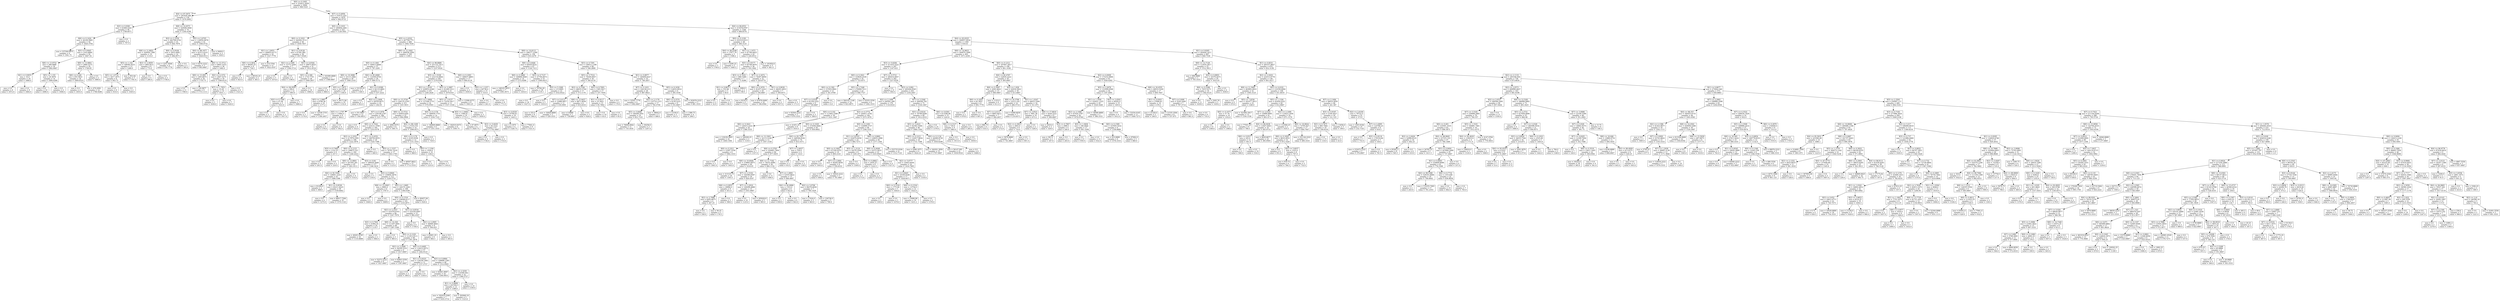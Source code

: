 digraph Tree {
node [shape=box] ;
0 [label="X[0] <= 0.1005\nmse = 332912.3939\nsamples = 2000\nvalue = 996.5325"] ;
1 [label="X[4] <= 87.5675\nmse = 281629.366\nsamples = 130\nvalue = 1479.2692"] ;
0 -> 1 [labeldistance=2.5, labelangle=45, headlabel="True"] ;
2 [label="X[3] <= 0.9381\nmse = 61668.5242\nsamples = 56\nvalue = 1789.6071"] ;
1 -> 2 ;
3 [label="X[6] <= 0.1424\nmse = 26109.5665\nsamples = 54\nvalue = 1826.3704"] ;
2 -> 3 ;
4 [label="mse = 237304.6875\nsamples = 4\nvalue = 1561.75"] ;
3 -> 4 ;
5 [label="X[3] <= 0.9045\nmse = 3163.8884\nsamples = 50\nvalue = 1847.54"] ;
3 -> 5 ;
6 [label="X[8] <= 13.9752\nmse = 268.0889\nsamples = 30\nvalue = 1882.6667"] ;
5 -> 6 ;
7 [label="X[1] <= 0.9055\nmse = 16.0\nsamples = 16\nvalue = 1868.0"] ;
6 -> 7 ;
8 [label="mse = 0.0\nsamples = 8\nvalue = 1872.0"] ;
7 -> 8 ;
9 [label="mse = 0.0\nsamples = 8\nvalue = 1864.0"] ;
7 -> 9 ;
10 [label="X[5] <= 1.155\nmse = 29.3878\nsamples = 14\nvalue = 1899.4286"] ;
6 -> 10 ;
11 [label="mse = 0.0\nsamples = 10\nvalue = 1896.0"] ;
10 -> 11 ;
12 [label="mse = 0.0\nsamples = 4\nvalue = 1908.0"] ;
10 -> 12 ;
13 [label="X[8] <= 13.9801\nmse = 2880.5275\nsamples = 20\nvalue = 1794.85"] ;
5 -> 13 ;
14 [label="X[6] <= 0.249\nmse = 955.5833\nsamples = 18\nvalue = 1809.8333"] ;
13 -> 14 ;
15 [label="mse = 0.0\nsamples = 4\nvalue = 1855.0"] ;
14 -> 15 ;
16 [label="mse = 479.2092\nsamples = 14\nvalue = 1796.9286"] ;
14 -> 16 ;
17 [label="mse = 0.0\nsamples = 2\nvalue = 1660.0"] ;
13 -> 17 ;
18 [label="mse = 0.0\nsamples = 2\nvalue = 797.0"] ;
2 -> 18 ;
19 [label="X[8] <= 14.4573\nmse = 320048.5948\nsamples = 74\nvalue = 1244.4189"] ;
1 -> 19 ;
20 [label="X[2] <= 2.3259\nmse = 282768.4702\nsamples = 33\nvalue = 844.7879"] ;
19 -> 20 ;
21 [label="X[8] <= 11.8952\nmse = 320956.7368\nsamples = 19\nvalue = 1110.0"] ;
20 -> 21 ;
22 [label="X[5] <= 1.142\nmse = 168582.9231\nsamples = 13\nvalue = 1266.0"] ;
21 -> 22 ;
23 [label="X[5] <= 1.0714\nmse = 3417.1875\nsamples = 8\nvalue = 943.75"] ;
22 -> 23 ;
24 [label="mse = 0.0\nsamples = 6\nvalue = 910.0"] ;
23 -> 24 ;
25 [label="mse = 0.0\nsamples = 2\nvalue = 1045.0"] ;
23 -> 25 ;
26 [label="mse = 852.64\nsamples = 5\nvalue = 1781.6"] ;
22 -> 26 ;
27 [label="X[2] <= 2.0659\nmse = 484128.0\nsamples = 6\nvalue = 772.0"] ;
21 -> 27 ;
28 [label="mse = 0.0\nsamples = 4\nvalue = 280.0"] ;
27 -> 28 ;
29 [label="mse = 0.0\nsamples = 2\nvalue = 1756.0"] ;
27 -> 29 ;
30 [label="X[6] <= 0.9164\nmse = 5933.4082\nsamples = 14\nvalue = 484.8571"] ;
20 -> 30 ;
31 [label="mse = 2251.9506\nsamples = 9\nvalue = 534.7778"] ;
30 -> 31 ;
32 [label="mse = 0.0\nsamples = 5\nvalue = 395.0"] ;
30 -> 32 ;
33 [label="X[5] <= 2.6705\nmse = 118050.0678\nsamples = 41\nvalue = 1566.0732"] ;
19 -> 33 ;
34 [label="X[4] <= 88.1877\nmse = 42313.4333\nsamples = 39\nvalue = 1629.0513"] ;
33 -> 34 ;
35 [label="mse = 6574.2222\nsamples = 3\nvalue = 993.6667"] ;
34 -> 35 ;
36 [label="X[8] <= 15.3712\nmse = 8845.3333\nsamples = 36\nvalue = 1682.0"] ;
34 -> 36 ;
37 [label="X[8] <= 15.095\nmse = 1405.6875\nsamples = 20\nvalue = 1755.75"] ;
36 -> 37 ;
38 [label="mse = 0.0\nsamples = 11\nvalue = 1789.0"] ;
37 -> 38 ;
39 [label="mse = 120.9877\nsamples = 9\nvalue = 1715.1111"] ;
37 -> 39 ;
40 [label="X[2] <= 4.1572\nmse = 2847.5273\nsamples = 16\nvalue = 1589.8125"] ;
36 -> 40 ;
41 [label="X[7] <= 1.7953\nmse = 10.29\nsamples = 10\nvalue = 1631.1"] ;
40 -> 41 ;
42 [label="mse = 0.0\nsamples = 3\nvalue = 1636.0"] ;
41 -> 42 ;
43 [label="mse = 0.0\nsamples = 7\nvalue = 1629.0"] ;
41 -> 43 ;
44 [label="mse = 0.0\nsamples = 6\nvalue = 1521.0"] ;
40 -> 44 ;
45 [label="mse = 9409.0\nsamples = 2\nvalue = 338.0"] ;
33 -> 45 ;
46 [label="X[7] <= 0.4956\nmse = 319151.025\nsamples = 1870\nvalue = 962.9733"] ;
0 -> 46 [labeldistance=2.5, labelangle=-45, headlabel="False"] ;
47 [label="X[0] <= 0.1033\nmse = 290604.2481\nsamples = 522\nvalue = 1128.5441"] ;
46 -> 47 ;
48 [label="X[0] <= 0.1022\nmse = 164562.3112\nsamples = 56\nvalue = 1659.7857"] ;
47 -> 48 ;
49 [label="X[1] <= 1.0053\nmse = 206855.6173\nsamples = 18\nvalue = 1327.7778"] ;
48 -> 49 ;
50 [label="X[6] <= 0.3832\nmse = 99265.25\nsamples = 6\nvalue = 738.5"] ;
49 -> 50 ;
51 [label="mse = 0.0\nsamples = 4\nvalue = 925.0"] ;
50 -> 51 ;
52 [label="mse = 89102.25\nsamples = 2\nvalue = 365.5"] ;
50 -> 52 ;
53 [label="mse = 214.5764\nsamples = 12\nvalue = 1622.4167"] ;
49 -> 53 ;
54 [label="X[1] <= 0.9128\nmse = 67581.892\nsamples = 38\nvalue = 1817.0526"] ;
48 -> 54 ;
55 [label="X[2] <= 2.1499\nmse = 15772.2449\nsamples = 7\nvalue = 1394.5714"] ;
54 -> 55 ;
56 [label="mse = 0.0\nsamples = 5\nvalue = 1474.0"] ;
55 -> 56 ;
57 [label="mse = 0.0\nsamples = 2\nvalue = 1196.0"] ;
55 -> 57 ;
58 [label="X[3] <= 0.9344\nmse = 29875.6025\nsamples = 31\nvalue = 1912.4516"] ;
54 -> 58 ;
59 [label="X[5] <= 4.308\nmse = 1732.7755\nsamples = 28\nvalue = 1949.2857"] ;
58 -> 59 ;
60 [label="X[4] <= 84.9595\nmse = 294.0\nsamples = 12\nvalue = 1903.0"] ;
59 -> 60 ;
61 [label="X[3] <= 0.7306\nmse = 47.04\nsamples = 5\nvalue = 1922.6"] ;
60 -> 61 ;
62 [label="mse = 0.0\nsamples = 2\nvalue = 1931.0"] ;
61 -> 62 ;
63 [label="mse = 0.0\nsamples = 3\nvalue = 1917.0"] ;
61 -> 63 ;
64 [label="mse = 0.0\nsamples = 7\nvalue = 1889.0"] ;
60 -> 64 ;
65 [label="mse = 0.0\nsamples = 16\nvalue = 1984.0"] ;
59 -> 65 ;
66 [label="mse = 161690.8889\nsamples = 3\nvalue = 1568.6667"] ;
58 -> 66 ;
67 [label="X[5] <= 2.4322\nmse = 267760.775\nsamples = 466\nvalue = 1064.7039"] ;
47 -> 67 ;
68 [label="X[8] <= 12.1642\nmse = 266038.3264\nsamples = 330\nvalue = 1160.1"] ;
67 -> 68 ;
69 [label="X[0] <= 0.1461\nmse = 169413.6848\nsamples = 57\nvalue = 787.2281"] ;
68 -> 69 ;
70 [label="X[8] <= 10.3686\nmse = 33115.1684\nsamples = 28\nvalue = 1085.2143"] ;
69 -> 70 ;
71 [label="mse = 0.0\nsamples = 8\nvalue = 886.0"] ;
70 -> 71 ;
72 [label="X[5] <= 1.3875\nmse = 24136.89\nsamples = 20\nvalue = 1164.9"] ;
70 -> 72 ;
73 [label="X[5] <= 1.0887\nmse = 8799.36\nsamples = 10\nvalue = 1177.2"] ;
72 -> 73 ;
74 [label="mse = 0.0\nsamples = 3\nvalue = 1170.0"] ;
73 -> 74 ;
75 [label="mse = 12538.7755\nsamples = 7\nvalue = 1180.2857"] ;
73 -> 75 ;
76 [label="mse = 39171.84\nsamples = 10\nvalue = 1152.6"] ;
72 -> 76 ;
77 [label="X[4] <= 85.4069\nmse = 132500.8704\nsamples = 29\nvalue = 499.5172"] ;
69 -> 77 ;
78 [label="mse = 53130.25\nsamples = 2\nvalue = 1340.5"] ;
77 -> 78 ;
79 [label="X[1] <= 0.8389\nmse = 82110.4691\nsamples = 27\nvalue = 437.2222"] ;
77 -> 79 ;
80 [label="mse = 0.0\nsamples = 7\nvalue = 852.0"] ;
79 -> 80 ;
81 [label="X[2] <= 2.2408\nmse = 29559.9475\nsamples = 20\nvalue = 292.05"] ;
79 -> 81 ;
82 [label="X[5] <= 1.1797\nmse = 11664.0\nsamples = 8\nvalue = 484.0"] ;
81 -> 82 ;
83 [label="mse = 0.0\nsamples = 4\nvalue = 376.0"] ;
82 -> 83 ;
84 [label="mse = 0.0\nsamples = 4\nvalue = 592.0"] ;
82 -> 84 ;
85 [label="mse = 551.9097\nsamples = 12\nvalue = 164.0833"] ;
81 -> 85 ;
86 [label="X[4] <= 98.8886\nmse = 251122.7413\nsamples = 273\nvalue = 1237.9524"] ;
68 -> 86 ;
87 [label="X[5] <= 1.5338\nmse = 232110.0844\nsamples = 256\nvalue = 1276.0391"] ;
86 -> 87 ;
88 [label="X[1] <= 1.0193\nmse = 229953.4348\nsamples = 235\nvalue = 1240.2426"] ;
87 -> 88 ;
89 [label="X[8] <= 15.3726\nmse = 226135.2195\nsamples = 211\nvalue = 1201.9431"] ;
88 -> 89 ;
90 [label="X[7] <= 0.1878\nmse = 230148.2787\nsamples = 189\nvalue = 1237.7778"] ;
89 -> 90 ;
91 [label="mse = 0.0\nsamples = 4\nvalue = 532.0"] ;
90 -> 91 ;
92 [label="X[6] <= 0.7024\nmse = 224121.3769\nsamples = 185\nvalue = 1253.0378"] ;
90 -> 92 ;
93 [label="X[2] <= 2.1032\nmse = 217879.2395\nsamples = 166\nvalue = 1222.3976"] ;
92 -> 93 ;
94 [label="X[3] <= 0.7469\nmse = 1122.25\nsamples = 4\nvalue = 257.5"] ;
93 -> 94 ;
95 [label="mse = 0.0\nsamples = 2\nvalue = 291.0"] ;
94 -> 95 ;
96 [label="mse = 0.0\nsamples = 2\nvalue = 224.0"] ;
94 -> 96 ;
97 [label="X[0] <= 0.1123\nmse = 199675.321\nsamples = 162\nvalue = 1246.2222"] ;
93 -> 97 ;
98 [label="X[8] <= 13.9801\nmse = 201593.281\nsamples = 45\nvalue = 1401.9111"] ;
97 -> 98 ;
99 [label="X[4] <= 92.5504\nmse = 136841.2243\nsamples = 41\nvalue = 1488.5366"] ;
98 -> 99 ;
100 [label="mse = 91204.0\nsamples = 2\nvalue = 488.0"] ;
99 -> 100 ;
101 [label="X[1] <= 0.8538\nmse = 85211.8225\nsamples = 39\nvalue = 1539.8462"] ;
99 -> 101 ;
102 [label="mse = 0.0\nsamples = 4\nvalue = 1275.0"] ;
101 -> 102 ;
103 [label="mse = 86017.7584\nsamples = 35\nvalue = 1570.1143"] ;
101 -> 103 ;
104 [label="mse = 0.0\nsamples = 4\nvalue = 514.0"] ;
98 -> 104 ;
105 [label="X[3] <= 0.64\nmse = 186029.2848\nsamples = 117\nvalue = 1186.3419"] ;
97 -> 105 ;
106 [label="mse = 0.0\nsamples = 5\nvalue = 218.0"] ;
105 -> 106 ;
107 [label="X[3] <= 0.6849\nmse = 150604.3878\nsamples = 112\nvalue = 1229.5714"] ;
105 -> 107 ;
108 [label="X[8] <= 15.2945\nmse = 6962.0\nsamples = 6\nvalue = 1787.0"] ;
107 -> 108 ;
109 [label="mse = 0.0\nsamples = 4\nvalue = 1846.0"] ;
108 -> 109 ;
110 [label="mse = 0.0\nsamples = 2\nvalue = 1669.0"] ;
108 -> 110 ;
111 [label="X[5] <= 1.2685\nmse = 140151.2261\nsamples = 106\nvalue = 1198.0189"] ;
107 -> 111 ;
112 [label="X[0] <= 0.1516\nmse = 136046.6117\nsamples = 101\nvalue = 1216.2673"] ;
111 -> 112 ;
113 [label="X[2] <= 2.1937\nmse = 101078.9703\nsamples = 89\nvalue = 1247.7978"] ;
112 -> 113 ;
114 [label="X[3] <= 0.7941\nmse = 41892.01\nsamples = 20\nvalue = 1110.7"] ;
113 -> 114 ;
115 [label="mse = 40201.8765\nsamples = 18\nvalue = 1135.8889"] ;
114 -> 115 ;
116 [label="mse = 0.0\nsamples = 2\nvalue = 884.0"] ;
114 -> 116 ;
117 [label="X[8] <= 14.328\nmse = 111207.4081\nsamples = 69\nvalue = 1287.5362"] ;
113 -> 117 ;
118 [label="mse = 0.0\nsamples = 3\nvalue = 985.0"] ;
117 -> 118 ;
119 [label="X[0] <= 0.1229\nmse = 111912.8111\nsamples = 66\nvalue = 1301.2879"] ;
117 -> 119 ;
120 [label="X[2] <= 2.2408\nmse = 56329.3333\nsamples = 9\nvalue = 1417.6667"] ;
119 -> 120 ;
121 [label="mse = 52272.2222\nsamples = 6\nvalue = 1427.6667"] ;
120 -> 121 ;
122 [label="mse = 63843.5556\nsamples = 3\nvalue = 1397.6667"] ;
120 -> 122 ;
123 [label="X[6] <= 0.4495\nmse = 118212.9572\nsamples = 57\nvalue = 1282.9123"] ;
119 -> 123 ;
124 [label="X[1] <= 0.9225\nmse = 134256.1983\nsamples = 11\nvalue = 1157.2727"] ;
123 -> 124 ;
125 [label="mse = 0.0\nsamples = 2\nvalue = 380.0"] ;
124 -> 125 ;
126 [label="mse = 0.0\nsamples = 9\nvalue = 1330.0"] ;
124 -> 126 ;
127 [label="X[3] <= 0.6964\nmse = 109699.1285\nsamples = 46\nvalue = 1312.9565"] ;
123 -> 127 ;
128 [label="mse = 83941.9097\nsamples = 24\nvalue = 1264.0833"] ;
127 -> 128 ;
129 [label="X[2] <= 2.3259\nmse = 132349.562\nsamples = 22\nvalue = 1366.2727"] ;
127 -> 129 ;
130 [label="X[1] <= 0.8888\nmse = 241504.5\nsamples = 12\nvalue = 1389.0"] ;
129 -> 130 ;
131 [label="mse = 192416.5306\nsamples = 7\nvalue = 1435.5714"] ;
130 -> 131 ;
132 [label="mse = 302940.16\nsamples = 5\nvalue = 1323.8"] ;
130 -> 132 ;
133 [label="mse = 0.0\nsamples = 10\nvalue = 1339.0"] ;
129 -> 133 ;
134 [label="X[1] <= 0.8534\nmse = 333330.4097\nsamples = 12\nvalue = 982.4167"] ;
112 -> 134 ;
135 [label="mse = 0.0\nsamples = 4\nvalue = 1758.0"] ;
134 -> 135 ;
136 [label="X[2] <= 2.2905\nmse = 48848.4844\nsamples = 8\nvalue = 594.625"] ;
134 -> 136 ;
137 [label="mse = 45601.25\nsamples = 6\nvalue = 664.5"] ;
136 -> 137 ;
138 [label="mse = 0.0\nsamples = 2\nvalue = 385.0"] ;
136 -> 138 ;
139 [label="mse = 80457.84\nsamples = 5\nvalue = 829.4"] ;
111 -> 139 ;
140 [label="X[7] <= 0.4352\nmse = 198792.8255\nsamples = 19\nvalue = 1520.7368"] ;
92 -> 140 ;
141 [label="mse = 0.0\nsamples = 2\nvalue = 480.0"] ;
140 -> 141 ;
142 [label="X[5] <= 1.1237\nmse = 79761.3218\nsamples = 17\nvalue = 1643.1765"] ;
140 -> 142 ;
143 [label="mse = 0.0\nsamples = 2\nvalue = 1123.0"] ;
142 -> 143 ;
144 [label="mse = 49507.9822\nsamples = 15\nvalue = 1712.5333"] ;
142 -> 144 ;
145 [label="X[8] <= 15.5721\nmse = 85854.6281\nsamples = 22\nvalue = 894.0909"] ;
89 -> 145 ;
146 [label="mse = 2082.9375\nsamples = 8\nvalue = 549.75"] ;
145 -> 146 ;
147 [label="X[4] <= 98.1209\nmse = 27252.551\nsamples = 14\nvalue = 1090.8571"] ;
145 -> 147 ;
148 [label="X[0] <= 0.1178\nmse = 6193.0556\nsamples = 12\nvalue = 1151.3333"] ;
147 -> 148 ;
149 [label="mse = 0.0\nsamples = 2\nvalue = 988.0"] ;
148 -> 149 ;
150 [label="X[5] <= 1.1194\nmse = 1029.0\nsamples = 10\nvalue = 1184.0"] ;
148 -> 150 ;
151 [label="mse = 0.0\nsamples = 3\nvalue = 1233.0"] ;
150 -> 151 ;
152 [label="mse = 0.0\nsamples = 7\nvalue = 1163.0"] ;
150 -> 152 ;
153 [label="mse = 0.0\nsamples = 2\nvalue = 728.0"] ;
147 -> 153 ;
154 [label="X[1] <= 1.0884\nmse = 137248.3733\nsamples = 24\nvalue = 1576.9583"] ;
88 -> 154 ;
155 [label="X[0] <= 0.1178\nmse = 186959.7755\nsamples = 14\nvalue = 1436.7143"] ;
154 -> 155 ;
156 [label="mse = 180800.8889\nsamples = 6\nvalue = 1351.3333"] ;
155 -> 156 ;
157 [label="mse = 182010.9375\nsamples = 8\nvalue = 1500.75"] ;
155 -> 157 ;
158 [label="X[5] <= 1.0484\nmse = 1566.61\nsamples = 10\nvalue = 1773.3"] ;
154 -> 158 ;
159 [label="mse = 67.6875\nsamples = 4\nvalue = 1820.75"] ;
158 -> 159 ;
160 [label="X[3] <= 0.6439\nmse = 64.2222\nsamples = 6\nvalue = 1741.6667"] ;
158 -> 160 ;
161 [label="mse = 0.0\nsamples = 4\nvalue = 1736.0"] ;
160 -> 161 ;
162 [label="mse = 0.0\nsamples = 2\nvalue = 1753.0"] ;
160 -> 162 ;
163 [label="X[5] <= 2.2887\nmse = 81440.3311\nsamples = 21\nvalue = 1676.619"] ;
87 -> 163 ;
164 [label="X[5] <= 1.6157\nmse = 72254.5917\nsamples = 13\nvalue = 1537.1538"] ;
163 -> 164 ;
165 [label="mse = 0.0\nsamples = 3\nvalue = 1850.0"] ;
164 -> 165 ;
166 [label="X[3] <= 0.8329\nmse = 55760.61\nsamples = 10\nvalue = 1443.3"] ;
164 -> 166 ;
167 [label="mse = 0.1875\nsamples = 4\nvalue = 1326.75"] ;
166 -> 167 ;
168 [label="mse = 77841.0\nsamples = 6\nvalue = 1521.0"] ;
166 -> 168 ;
169 [label="mse = 13398.4375\nsamples = 8\nvalue = 1903.25"] ;
163 -> 169 ;
170 [label="X[0] <= 0.1093\nmse = 186637.8893\nsamples = 17\nvalue = 664.4118"] ;
86 -> 170 ;
171 [label="mse = 0.0\nsamples = 2\nvalue = 1650.0"] ;
170 -> 171 ;
172 [label="X[5] <= 1.1257\nmse = 64736.0\nsamples = 15\nvalue = 533.0"] ;
170 -> 172 ;
173 [label="mse = 0.0\nsamples = 7\nvalue = 261.0"] ;
172 -> 173 ;
174 [label="mse = 0.0\nsamples = 8\nvalue = 771.0"] ;
172 -> 174 ;
175 [label="X[8] <= 10.6112\nmse = 196277.2348\nsamples = 136\nvalue = 833.2279"] ;
67 -> 175 ;
176 [label="X[6] <= 0.4446\nmse = 65630.8532\nsamples = 67\nvalue = 1128.7313"] ;
175 -> 176 ;
177 [label="X[6] <= 0.3866\nmse = 106868.4949\nsamples = 14\nvalue = 1272.9286"] ;
176 -> 177 ;
178 [label="mse = 148163.2653\nsamples = 7\nvalue = 1091.8571"] ;
177 -> 178 ;
179 [label="mse = 0.0\nsamples = 7\nvalue = 1454.0"] ;
177 -> 179 ;
180 [label="X[3] <= 0.7127\nmse = 47794.6073\nsamples = 53\nvalue = 1090.6415"] ;
176 -> 180 ;
181 [label="mse = 79794.29\nsamples = 30\nvalue = 1135.1"] ;
180 -> 181 ;
182 [label="X[5] <= 5.3369\nmse = 115.0095\nsamples = 23\nvalue = 1032.6522"] ;
180 -> 182 ;
183 [label="mse = 0.0\nsamples = 18\nvalue = 1027.0"] ;
182 -> 183 ;
184 [label="mse = 0.0\nsamples = 5\nvalue = 1053.0"] ;
182 -> 184 ;
185 [label="X[3] <= 0.7291\nmse = 156012.1189\nsamples = 69\nvalue = 546.2899"] ;
175 -> 185 ;
186 [label="X[5] <= 5.7514\nmse = 79249.0657\nsamples = 34\nvalue = 340.4118"] ;
185 -> 186 ;
187 [label="X[2] <= 4.3784\nmse = 48610.5744\nsamples = 17\nvalue = 573.1176"] ;
186 -> 187 ;
188 [label="X[7] <= 0.4112\nmse = 12986.9917\nsamples = 11\nvalue = 430.9091"] ;
187 -> 188 ;
189 [label="mse = 252.0\nsamples = 8\nvalue = 394.0"] ;
188 -> 189 ;
190 [label="mse = 33626.8889\nsamples = 3\nvalue = 529.3333"] ;
188 -> 190 ;
191 [label="X[8] <= 15.9457\nmse = 8871.8056\nsamples = 6\nvalue = 833.8333"] ;
187 -> 191 ;
192 [label="mse = 0.8889\nsamples = 3\nvalue = 739.6667"] ;
191 -> 192 ;
193 [label="mse = 8.0\nsamples = 3\nvalue = 928.0"] ;
191 -> 193 ;
194 [label="X[5] <= 6.7093\nmse = 1583.5017\nsamples = 17\nvalue = 107.7059"] ;
186 -> 194 ;
195 [label="X[1] <= 0.9117\nmse = 25.5621\nsamples = 13\nvalue = 85.7692"] ;
194 -> 195 ;
196 [label="mse = 0.0\nsamples = 10\nvalue = 83.0"] ;
195 -> 196 ;
197 [label="mse = 0.0\nsamples = 3\nvalue = 95.0"] ;
195 -> 197 ;
198 [label="mse = 0.0\nsamples = 4\nvalue = 179.0"] ;
194 -> 198 ;
199 [label="X[1] <= 0.8977\nmse = 149408.8327\nsamples = 35\nvalue = 746.2857"] ;
185 -> 199 ;
200 [label="X[7] <= 0.1431\nmse = 104126.213\nsamples = 26\nvalue = 867.6923"] ;
199 -> 200 ;
201 [label="mse = 33541.7778\nsamples = 9\nvalue = 1062.6667"] ;
200 -> 201 ;
202 [label="X[2] <= 2.1176\nmse = 110714.1315\nsamples = 17\nvalue = 764.4706"] ;
200 -> 202 ;
203 [label="X[5] <= 5.8489\nmse = 106269.2041\nsamples = 14\nvalue = 823.7143"] ;
202 -> 203 ;
204 [label="mse = 76006.6942\nsamples = 11\nvalue = 719.1818"] ;
203 -> 204 ;
205 [label="mse = 30258.0\nsamples = 3\nvalue = 1207.0"] ;
203 -> 205 ;
206 [label="mse = 38642.0\nsamples = 3\nvalue = 488.0"] ;
202 -> 206 ;
207 [label="X[5] <= 6.1636\nmse = 114632.6914\nsamples = 9\nvalue = 395.5556"] ;
199 -> 207 ;
208 [label="X[6] <= 0.2574\nmse = 9159.2222\nsamples = 6\nvalue = 252.6667"] ;
207 -> 208 ;
209 [label="mse = 12100.0\nsamples = 2\nvalue = 161.0"] ;
208 -> 209 ;
210 [label="mse = 1386.75\nsamples = 4\nvalue = 298.5"] ;
208 -> 210 ;
211 [label="mse = 203076.2222\nsamples = 3\nvalue = 681.3333"] ;
207 -> 211 ;
212 [label="X[4] <= 80.6551\nmse = 315478.9797\nsamples = 1348\nvalue = 898.8576"] ;
46 -> 212 ;
213 [label="X[0] <= 0.1238\nmse = 255510.6315\nsamples = 48\nvalue = 369.3125"] ;
212 -> 213 ;
214 [label="X[4] <= 80.4186\nmse = 17877.76\nsamples = 5\nvalue = 1596.2"] ;
213 -> 214 ;
215 [label="mse = 0.0\nsamples = 3\nvalue = 1700.0"] ;
214 -> 215 ;
216 [label="mse = 4290.25\nsamples = 2\nvalue = 1440.5"] ;
214 -> 216 ;
217 [label="X[1] <= 1.1073\nmse = 87760.6923\nsamples = 43\nvalue = 226.6512"] ;
213 -> 217 ;
218 [label="X[3] <= 0.8177\nmse = 65748.0976\nsamples = 38\nvalue = 193.1842"] ;
217 -> 218 ;
219 [label="X[3] <= 0.7032\nmse = 988.5306\nsamples = 7\nvalue = 71.4286"] ;
218 -> 219 ;
220 [label="X[1] <= 0.8875\nmse = 552.96\nsamples = 5\nvalue = 60.8"] ;
219 -> 220 ;
221 [label="mse = 0.0\nsamples = 2\nvalue = 32.0"] ;
220 -> 221 ;
222 [label="mse = 0.0\nsamples = 3\nvalue = 80.0"] ;
220 -> 222 ;
223 [label="mse = 1089.0\nsamples = 2\nvalue = 98.0"] ;
219 -> 223 ;
224 [label="X[7] <= 2.3472\nmse = 76267.8959\nsamples = 31\nvalue = 220.6774"] ;
218 -> 224 ;
225 [label="X[0] <= 0.1876\nmse = 81457.2222\nsamples = 24\nvalue = 194.6667"] ;
224 -> 225 ;
226 [label="mse = 9216.0\nsamples = 2\nvalue = 173.0"] ;
225 -> 226 ;
227 [label="mse = 87978.0496\nsamples = 22\nvalue = 196.6364"] ;
225 -> 227 ;
228 [label="X[1] <= 0.9039\nmse = 48203.2653\nsamples = 7\nvalue = 309.8571"] ;
224 -> 228 ;
229 [label="mse = 0.0\nsamples = 2\nvalue = 657.0"] ;
228 -> 229 ;
230 [label="mse = 0.0\nsamples = 5\nvalue = 171.0"] ;
228 -> 230 ;
231 [label="mse = 181850.8\nsamples = 5\nvalue = 481.0"] ;
217 -> 231 ;
232 [label="X[4] <= 83.9325\nmse = 306957.0034\nsamples = 1300\nvalue = 918.41"] ;
212 -> 232 ;
233 [label="X[8] <= 14.9623\nmse = 304970.1699\nsamples = 403\nvalue = 1071.2258"] ;
232 -> 233 ;
234 [label="X[3] <= 0.6294\nmse = 311435.5522\nsamples = 297\nvalue = 1167.633"] ;
233 -> 234 ;
235 [label="X[0] <= 0.1821\nmse = 319629.2539\nsamples = 35\nvalue = 723.0571"] ;
234 -> 235 ;
236 [label="X[0] <= 0.1381\nmse = 157832.9941\nsamples = 13\nvalue = 341.0769"] ;
235 -> 236 ;
237 [label="X[7] <= 4.0336\nmse = 61539.2222\nsamples = 6\nvalue = 729.6667"] ;
236 -> 237 ;
238 [label="mse = 83504.2222\nsamples = 3\nvalue = 870.3333"] ;
237 -> 238 ;
239 [label="mse = 0.0\nsamples = 3\nvalue = 589.0"] ;
237 -> 239 ;
240 [label="mse = 0.0\nsamples = 7\nvalue = 8.0"] ;
236 -> 240 ;
241 [label="X[5] <= 5.7248\nmse = 278069.7211\nsamples = 22\nvalue = 948.7727"] ;
235 -> 241 ;
242 [label="mse = 304142.7148\nsamples = 16\nvalue = 823.6875"] ;
241 -> 242 ;
243 [label="mse = 55555.5556\nsamples = 6\nvalue = 1282.3333"] ;
241 -> 243 ;
244 [label="X[7] <= 0.5721\nmse = 280410.4957\nsamples = 262\nvalue = 1227.0229"] ;
234 -> 244 ;
245 [label="mse = 0.0\nsamples = 8\nvalue = 364.0"] ;
244 -> 245 ;
246 [label="X[3] <= 0.892\nmse = 265044.9345\nsamples = 254\nvalue = 1254.2047"] ;
244 -> 246 ;
247 [label="X[2] <= 2.1499\nmse = 240561.268\nsamples = 179\nvalue = 1134.8324"] ;
246 -> 247 ;
248 [label="X[0] <= 0.102\nmse = 113462.5389\nsamples = 30\nvalue = 1431.1667"] ;
247 -> 248 ;
249 [label="X[6] <= 0.3421\nmse = 126415.2222\nsamples = 24\nvalue = 1386.3333"] ;
248 -> 249 ;
250 [label="mse = 119239.3905\nsamples = 22\nvalue = 1400.1364"] ;
249 -> 250 ;
251 [label="mse = 180200.25\nsamples = 2\nvalue = 1234.5"] ;
249 -> 251 ;
252 [label="mse = 21451.25\nsamples = 6\nvalue = 1610.5"] ;
248 -> 252 ;
253 [label="X[2] <= 4.3772\nmse = 244911.0792\nsamples = 149\nvalue = 1075.1678"] ;
247 -> 253 ;
254 [label="X[0] <= 0.1029\nmse = 274584.9482\nsamples = 83\nvalue = 939.0602"] ;
253 -> 254 ;
255 [label="X[8] <= 12.1943\nmse = 32113.5148\nsamples = 13\nvalue = 1507.1538"] ;
254 -> 255 ;
256 [label="X[0] <= 0.1011\nmse = 12587.5556\nsamples = 6\nvalue = 1682.3333"] ;
255 -> 256 ;
257 [label="mse = 0.0\nsamples = 2\nvalue = 1841.0"] ;
256 -> 257 ;
258 [label="mse = 0.0\nsamples = 4\nvalue = 1603.0"] ;
256 -> 258 ;
259 [label="mse = 0.0\nsamples = 7\nvalue = 1357.0"] ;
255 -> 259 ;
260 [label="X[4] <= 83.7437\nmse = 248548.8182\nsamples = 70\nvalue = 833.5571"] ;
254 -> 260 ;
261 [label="X[6] <= 0.3763\nmse = 230483.7404\nsamples = 66\nvalue = 877.0455"] ;
260 -> 261 ;
262 [label="X[8] <= 10.8446\nmse = 278963.6975\nsamples = 40\nvalue = 1018.05"] ;
261 -> 262 ;
263 [label="mse = 313125.75\nsamples = 16\nvalue = 1305.5"] ;
262 -> 263 ;
264 [label="X[7] <= 2.5102\nmse = 164380.6597\nsamples = 24\nvalue = 826.4167"] ;
262 -> 264 ;
265 [label="X[6] <= 0.2855\nmse = 30684.0\nsamples = 9\nvalue = 451.0"] ;
264 -> 265 ;
266 [label="X[2] <= 2.7998\nmse = 8263.6875\nsamples = 4\nvalue = 267.25"] ;
265 -> 266 ;
267 [label="mse = 0.0\nsamples = 2\nvalue = 358.0"] ;
266 -> 267 ;
268 [label="mse = 56.25\nsamples = 2\nvalue = 176.5"] ;
266 -> 268 ;
269 [label="mse = 0.0\nsamples = 5\nvalue = 598.0"] ;
265 -> 269 ;
270 [label="X[7] <= 3.2916\nmse = 109298.4889\nsamples = 15\nvalue = 1051.6667"] ;
264 -> 270 ;
271 [label="mse = 0.0\nsamples = 10\nvalue = 1125.0"] ;
270 -> 271 ;
272 [label="mse = 295628.8\nsamples = 5\nvalue = 905.0"] ;
270 -> 272 ;
273 [label="X[8] <= 11.7182\nmse = 78252.4098\nsamples = 26\nvalue = 660.1154"] ;
261 -> 273 ;
274 [label="mse = 0.0\nsamples = 11\nvalue = 406.0"] ;
273 -> 274 ;
275 [label="X[7] <= 1.8991\nmse = 53555.9822\nsamples = 15\nvalue = 846.4667"] ;
273 -> 275 ;
276 [label="X[4] <= 82.6986\nmse = 1323.0\nsamples = 8\nvalue = 922.0"] ;
275 -> 276 ;
277 [label="mse = 0.0\nsamples = 2\nvalue = 859.0"] ;
276 -> 277 ;
278 [label="mse = 0.0\nsamples = 6\nvalue = 943.0"] ;
276 -> 278 ;
279 [label="X[2] <= 3.0706\nmse = 99278.6939\nsamples = 7\nvalue = 760.1429"] ;
275 -> 279 ;
280 [label="mse = 17424.0\nsamples = 2\nvalue = 663.0"] ;
279 -> 280 ;
281 [label="mse = 126736.0\nsamples = 5\nvalue = 799.0"] ;
279 -> 281 ;
282 [label="X[7] <= 2.6037\nmse = 529.0\nsamples = 4\nvalue = 116.0"] ;
260 -> 282 ;
283 [label="mse = 0.0\nsamples = 2\nvalue = 93.0"] ;
282 -> 283 ;
284 [label="mse = 0.0\nsamples = 2\nvalue = 139.0"] ;
282 -> 284 ;
285 [label="X[0] <= 0.1283\nmse = 154999.3737\nsamples = 66\nvalue = 1246.3333"] ;
253 -> 285 ;
286 [label="X[1] <= 0.8703\nmse = 102670.9256\nsamples = 22\nvalue = 984.7273"] ;
285 -> 286 ;
287 [label="X[0] <= 0.1062\nmse = 67326.0255\nsamples = 14\nvalue = 809.2143"] ;
286 -> 287 ;
288 [label="mse = 0.0\nsamples = 8\nvalue = 1003.0"] ;
287 -> 288 ;
289 [label="X[7] <= 2.2664\nmse = 40262.8056\nsamples = 6\nvalue = 550.8333"] ;
287 -> 289 ;
290 [label="mse = 0.0\nsamples = 3\nvalue = 400.0"] ;
289 -> 290 ;
291 [label="mse = 35024.2222\nsamples = 3\nvalue = 701.6667"] ;
289 -> 291 ;
292 [label="X[5] <= 1.2119\nmse = 16276.3594\nsamples = 8\nvalue = 1291.875"] ;
286 -> 292 ;
293 [label="mse = 0.0\nsamples = 2\nvalue = 1500.0"] ;
292 -> 293 ;
294 [label="X[3] <= 0.6862\nmse = 2450.25\nsamples = 6\nvalue = 1222.5"] ;
292 -> 294 ;
295 [label="mse = 0.0\nsamples = 3\nvalue = 1173.0"] ;
294 -> 295 ;
296 [label="mse = 0.0\nsamples = 3\nvalue = 1272.0"] ;
294 -> 296 ;
297 [label="X[6] <= 0.8681\nmse = 129835.2996\nsamples = 44\nvalue = 1377.1364"] ;
285 -> 297 ;
298 [label="X[6] <= 0.4049\nmse = 10372.5633\nsamples = 23\nvalue = 1435.9565"] ;
297 -> 298 ;
299 [label="mse = 0.0\nsamples = 4\nvalue = 1527.0"] ;
298 -> 299 ;
300 [label="X[2] <= 5.6777\nmse = 10443.8504\nsamples = 19\nvalue = 1416.7895"] ;
298 -> 300 ;
301 [label="X[1] <= 0.8445\nmse = 10336.8166\nsamples = 17\nvalue = 1428.6471"] ;
300 -> 301 ;
302 [label="X[0] <= 0.1534\nmse = 1775.04\nsamples = 5\nvalue = 1444.6"] ;
301 -> 302 ;
303 [label="mse = 0.0\nsamples = 2\nvalue = 1393.0"] ;
302 -> 303 ;
304 [label="mse = 0.0\nsamples = 3\nvalue = 1479.0"] ;
302 -> 304 ;
305 [label="X[0] <= 0.1534\nmse = 13754.0\nsamples = 12\nvalue = 1422.0"] ;
301 -> 305 ;
306 [label="mse = 15996.96\nsamples = 10\nvalue = 1431.2"] ;
305 -> 306 ;
307 [label="mse = 0.0\nsamples = 2\nvalue = 1376.0"] ;
305 -> 307 ;
308 [label="mse = 0.0\nsamples = 2\nvalue = 1316.0"] ;
300 -> 308 ;
309 [label="mse = 252735.9184\nsamples = 21\nvalue = 1312.7143"] ;
297 -> 309 ;
310 [label="X[7] <= 3.3346\nmse = 208300.762\nsamples = 75\nvalue = 1539.1067"] ;
246 -> 310 ;
311 [label="X[3] <= 0.9216\nmse = 79799.8289\nsamples = 60\nvalue = 1612.9333"] ;
310 -> 311 ;
312 [label="X[5] <= 5.4221\nmse = 82362.3308\nsamples = 46\nvalue = 1684.1304"] ;
311 -> 312 ;
313 [label="X[0] <= 0.1215\nmse = 132917.9834\nsamples = 19\nvalue = 1731.7368"] ;
312 -> 313 ;
314 [label="mse = 4389.1875\nsamples = 4\nvalue = 1824.25"] ;
313 -> 314 ;
315 [label="mse = 164301.3956\nsamples = 15\nvalue = 1707.0667"] ;
313 -> 315 ;
316 [label="X[0] <= 0.1134\nmse = 44068.9739\nsamples = 27\nvalue = 1650.6296"] ;
312 -> 316 ;
317 [label="mse = 56147.093\nsamples = 21\nvalue = 1639.9524"] ;
316 -> 317 ;
318 [label="mse = 0.0\nsamples = 6\nvalue = 1688.0"] ;
316 -> 318 ;
319 [label="mse = 0.0\nsamples = 14\nvalue = 1379.0"] ;
311 -> 319 ;
320 [label="X[6] <= 0.6361\nmse = 613296.96\nsamples = 15\nvalue = 1243.8"] ;
310 -> 320 ;
321 [label="X[6] <= 0.3127\nmse = 720.0\nsamples = 9\nvalue = 1883.0"] ;
320 -> 321 ;
322 [label="mse = 0.0\nsamples = 4\nvalue = 1913.0"] ;
321 -> 322 ;
323 [label="mse = 0.0\nsamples = 5\nvalue = 1859.0"] ;
321 -> 323 ;
324 [label="mse = 0.0\nsamples = 6\nvalue = 285.0"] ;
320 -> 324 ;
325 [label="X[0] <= 0.1212\nmse = 187847.2817\nsamples = 106\nvalue = 801.1038"] ;
233 -> 325 ;
326 [label="X[4] <= 82.4767\nmse = 42834.2222\nsamples = 45\nvalue = 495.6667"] ;
325 -> 326 ;
327 [label="X[6] <= 0.3097\nmse = 2092.4622\nsamples = 15\nvalue = 660.0667"] ;
326 -> 327 ;
328 [label="X[6] <= 0.1654\nmse = 62.3951\nsamples = 9\nvalue = 692.7778"] ;
327 -> 328 ;
329 [label="mse = 0.0\nsamples = 2\nvalue = 678.0"] ;
328 -> 329 ;
330 [label="mse = 0.0\nsamples = 7\nvalue = 697.0"] ;
328 -> 330 ;
331 [label="mse = 1125.0\nsamples = 6\nvalue = 611.0"] ;
327 -> 331 ;
332 [label="X[5] <= 1.836\nmse = 42934.5822\nsamples = 30\nvalue = 413.4667"] ;
326 -> 332 ;
333 [label="X[8] <= 16.3796\nmse = 12212.102\nsamples = 14\nvalue = 289.5714"] ;
332 -> 333 ;
334 [label="X[7] <= 4.4113\nmse = 6893.0612\nsamples = 7\nvalue = 364.2857"] ;
333 -> 334 ;
335 [label="mse = 884.75\nsamples = 4\nvalue = 433.5"] ;
334 -> 335 ;
336 [label="mse = 0.0\nsamples = 3\nvalue = 272.0"] ;
334 -> 336 ;
337 [label="mse = 6366.6939\nsamples = 7\nvalue = 214.8571"] ;
333 -> 337 ;
338 [label="X[1] <= 1.0247\nmse = 44633.1094\nsamples = 16\nvalue = 521.875"] ;
332 -> 338 ;
339 [label="X[7] <= 3.9521\nmse = 7691.36\nsamples = 10\nvalue = 673.2"] ;
338 -> 339 ;
340 [label="X[2] <= 4.3823\nmse = 2843.0\nsamples = 8\nvalue = 710.0"] ;
339 -> 340 ;
341 [label="mse = 5976.8889\nsamples = 3\nvalue = 741.6667"] ;
340 -> 341 ;
342 [label="mse = 0.0\nsamples = 5\nvalue = 691.0"] ;
340 -> 342 ;
343 [label="mse = 0.0\nsamples = 2\nvalue = 526.0"] ;
339 -> 343 ;
344 [label="X[8] <= 17.8819\nmse = 4428.2222\nsamples = 6\nvalue = 269.6667"] ;
338 -> 344 ;
345 [label="mse = 2025.0\nsamples = 2\nvalue = 329.0"] ;
344 -> 345 ;
346 [label="X[3] <= 0.7807\nmse = 2989.5\nsamples = 4\nvalue = 240.0"] ;
344 -> 346 ;
347 [label="mse = 361.0\nsamples = 2\nvalue = 187.0"] ;
346 -> 347 ;
348 [label="mse = 0.0\nsamples = 2\nvalue = 293.0"] ;
346 -> 348 ;
349 [label="X[2] <= 4.0009\nmse = 175232.0806\nsamples = 61\nvalue = 1026.4262"] ;
325 -> 349 ;
350 [label="X[5] <= 2.2678\nmse = 131008.6508\nsamples = 44\nvalue = 1187.4091"] ;
349 -> 350 ;
351 [label="X[1] <= 1.1956\nmse = 102621.1225\nsamples = 29\nvalue = 1029.3448"] ;
350 -> 351 ;
352 [label="X[2] <= 2.1068\nmse = 87024.3787\nsamples = 26\nvalue = 1079.0769"] ;
351 -> 352 ;
353 [label="X[5] <= 1.0404\nmse = 166.4844\nsamples = 17\nvalue = 941.5294"] ;
352 -> 353 ;
354 [label="mse = 0.0\nsamples = 6\nvalue = 959.0"] ;
353 -> 354 ;
355 [label="mse = 0.0\nsamples = 11\nvalue = 932.0"] ;
353 -> 355 ;
356 [label="X[0] <= 0.1589\nmse = 147850.5432\nsamples = 9\nvalue = 1338.8889"] ;
352 -> 356 ;
357 [label="mse = 933.8889\nsamples = 6\nvalue = 1578.3333"] ;
356 -> 357 ;
358 [label="mse = 97682.0\nsamples = 3\nvalue = 860.0"] ;
356 -> 358 ;
359 [label="mse = 30586.8889\nsamples = 3\nvalue = 598.3333"] ;
351 -> 359 ;
360 [label="X[2] <= 2.4502\nmse = 44202.4\nsamples = 15\nvalue = 1493.0"] ;
350 -> 360 ;
361 [label="mse = 0.0\nsamples = 4\nvalue = 1612.0"] ;
360 -> 361 ;
362 [label="mse = 53254.0165\nsamples = 11\nvalue = 1449.7273"] ;
360 -> 362 ;
363 [label="X[8] <= 18.4555\nmse = 49010.5329\nsamples = 17\nvalue = 609.7647"] ;
349 -> 363 ;
364 [label="X[1] <= 0.9303\nmse = 37690.81\nsamples = 10\nvalue = 478.3"] ;
363 -> 364 ;
365 [label="mse = 31329.0\nsamples = 2\nvalue = 240.0"] ;
364 -> 365 ;
366 [label="mse = 21535.3594\nsamples = 8\nvalue = 537.875"] ;
364 -> 366 ;
367 [label="X[7] <= 0.808\nmse = 5220.2449\nsamples = 7\nvalue = 797.5714"] ;
363 -> 367 ;
368 [label="mse = 0.0\nsamples = 3\nvalue = 881.0"] ;
367 -> 368 ;
369 [label="mse = 0.0\nsamples = 4\nvalue = 735.0"] ;
367 -> 369 ;
370 [label="X[1] <= 0.8285\nmse = 292644.1611\nsamples = 897\nvalue = 849.7536"] ;
232 -> 370 ;
371 [label="X[8] <= 12.7126\nmse = 112035.2817\nsamples = 23\nvalue = 1512.3913"] ;
370 -> 371 ;
372 [label="mse = 696.8889\nsamples = 3\nvalue = 705.3333"] ;
371 -> 372 ;
373 [label="X[3] <= 0.8803\nmse = 16379.4475\nsamples = 20\nvalue = 1633.45"] ;
371 -> 373 ;
374 [label="X[6] <= 0.2396\nmse = 7653.5273\nsamples = 16\nvalue = 1582.8125"] ;
373 -> 374 ;
375 [label="mse = 0.0\nsamples = 11\nvalue = 1639.0"] ;
374 -> 375 ;
376 [label="mse = 2265.76\nsamples = 5\nvalue = 1459.2"] ;
374 -> 376 ;
377 [label="mse = 0.0\nsamples = 4\nvalue = 1836.0"] ;
373 -> 377 ;
378 [label="X[1] <= 0.8531\nmse = 285537.9827\nsamples = 874\nvalue = 832.3158"] ;
370 -> 378 ;
379 [label="X[2] <= 2.0203\nmse = 224313.9778\nsamples = 138\nvalue = 601.0217"] ;
378 -> 379 ;
380 [label="X[8] <= 11.5483\nmse = 283802.4023\nsamples = 32\nvalue = 1095.3125"] ;
379 -> 380 ;
381 [label="mse = 0.0\nsamples = 9\nvalue = 470.0"] ;
380 -> 381 ;
382 [label="X[5] <= 7.8256\nmse = 181977.3913\nsamples = 23\nvalue = 1340.0"] ;
380 -> 382 ;
383 [label="X[0] <= 0.1073\nmse = 57.76\nsamples = 10\nvalue = 1352.8"] ;
382 -> 383 ;
384 [label="mse = 0.0\nsamples = 8\nvalue = 1349.0"] ;
383 -> 384 ;
385 [label="mse = 0.0\nsamples = 2\nvalue = 1368.0"] ;
383 -> 385 ;
386 [label="mse = 321692.5917\nsamples = 13\nvalue = 1330.1538"] ;
382 -> 386 ;
387 [label="X[5] <= 4.4102\nmse = 110330.6494\nsamples = 106\nvalue = 451.8019"] ;
379 -> 387 ;
388 [label="X[5] <= 1.1194\nmse = 91656.0322\nsamples = 60\nvalue = 612.9667"] ;
387 -> 388 ;
389 [label="X[7] <= 2.4181\nmse = 35896.8995\nsamples = 41\nvalue = 493.3171"] ;
388 -> 389 ;
390 [label="mse = 77501.25\nsamples = 6\nvalue = 769.5"] ;
389 -> 390 ;
391 [label="X[4] <= 86.0438\nmse = 13447.0563\nsamples = 35\nvalue = 445.9714"] ;
389 -> 391 ;
392 [label="X[6] <= 0.9317\nmse = 245.0\nsamples = 12\nvalue = 561.0"] ;
391 -> 392 ;
393 [label="mse = 0.0\nsamples = 2\nvalue = 596.0"] ;
392 -> 393 ;
394 [label="mse = 0.0\nsamples = 10\nvalue = 554.0"] ;
392 -> 394 ;
395 [label="mse = 9829.8677\nsamples = 23\nvalue = 385.9565"] ;
391 -> 395 ;
396 [label="X[2] <= 2.1499\nmse = 114423.1856\nsamples = 19\nvalue = 871.1579"] ;
388 -> 396 ;
397 [label="mse = 112560.25\nsamples = 2\nvalue = 1435.5"] ;
396 -> 397 ;
398 [label="X[8] <= 16.9624\nmse = 72765.827\nsamples = 17\nvalue = 804.7647"] ;
396 -> 398 ;
399 [label="X[6] <= 0.1829\nmse = 8816.2653\nsamples = 14\nvalue = 872.1429"] ;
398 -> 399 ;
400 [label="mse = 0.0\nsamples = 8\nvalue = 951.0"] ;
399 -> 400 ;
401 [label="X[2] <= 5.6037\nmse = 1225.0\nsamples = 6\nvalue = 767.0"] ;
399 -> 401 ;
402 [label="mse = 918.75\nsamples = 4\nvalue = 784.5"] ;
401 -> 402 ;
403 [label="mse = 0.0\nsamples = 2\nvalue = 732.0"] ;
401 -> 403 ;
404 [label="mse = 251144.2222\nsamples = 3\nvalue = 490.3333"] ;
398 -> 404 ;
405 [label="X[7] <= 2.1484\nmse = 56619.2859\nsamples = 46\nvalue = 241.587"] ;
387 -> 405 ;
406 [label="X[3] <= 0.9187\nmse = 5100.4427\nsamples = 24\nvalue = 121.125"] ;
405 -> 406 ;
407 [label="X[3] <= 0.7875\nmse = 885.7064\nsamples = 19\nvalue = 100.6316"] ;
406 -> 407 ;
408 [label="mse = 0.0\nsamples = 15\nvalue = 116.0"] ;
407 -> 408 ;
409 [label="mse = 0.0\nsamples = 4\nvalue = 43.0"] ;
407 -> 409 ;
410 [label="mse = 13456.0\nsamples = 5\nvalue = 199.0"] ;
406 -> 410 ;
411 [label="X[2] <= 2.6106\nmse = 79722.0\nsamples = 22\nvalue = 373.0"] ;
405 -> 411 ;
412 [label="mse = 1003.9184\nsamples = 14\nvalue = 232.7143"] ;
411 -> 412 ;
413 [label="X[7] <= 2.4995\nmse = 122768.25\nsamples = 8\nvalue = 618.5"] ;
411 -> 413 ;
414 [label="mse = 0.0\nsamples = 3\nvalue = 752.0"] ;
413 -> 414 ;
415 [label="X[3] <= 0.8116\nmse = 179319.84\nsamples = 5\nvalue = 538.4"] ;
413 -> 415 ;
416 [label="mse = 233472.2222\nsamples = 3\nvalue = 376.6667"] ;
415 -> 416 ;
417 [label="mse = 0.0\nsamples = 2\nvalue = 781.0"] ;
415 -> 417 ;
418 [label="X[2] <= 2.1119\nmse = 285106.056\nsamples = 736\nvalue = 875.6834"] ;
378 -> 418 ;
419 [label="X[2] <= 2.0573\nmse = 269999.4627\nsamples = 163\nvalue = 681.6196"] ;
418 -> 419 ;
420 [label="X[2] <= 2.0537\nmse = 269364.5091\nsamples = 90\nvalue = 857.0444"] ;
419 -> 420 ;
421 [label="X[7] <= 3.5181\nmse = 230699.5885\nsamples = 79\nvalue = 760.557"] ;
420 -> 421 ;
422 [label="X[6] <= 0.401\nmse = 219591.3535\nsamples = 63\nvalue = 696.5873"] ;
421 -> 422 ;
423 [label="X[2] <= 2.0426\nmse = 52996.8125\nsamples = 16\nvalue = 492.25"] ;
422 -> 423 ;
424 [label="mse = 95262.5\nsamples = 8\nvalue = 565.5"] ;
423 -> 424 ;
425 [label="mse = 0.0\nsamples = 8\nvalue = 419.0"] ;
423 -> 425 ;
426 [label="X[4] <= 98.9645\nmse = 257251.531\nsamples = 47\nvalue = 766.1489"] ;
422 -> 426 ;
427 [label="mse = 34782.25\nsamples = 2\nvalue = 1411.5"] ;
426 -> 427 ;
428 [label="X[3] <= 0.9404\nmse = 247806.2489\nsamples = 45\nvalue = 737.4667"] ;
426 -> 428 ;
429 [label="X[1] <= 0.9693\nmse = 254809.8096\nsamples = 41\nvalue = 776.5366"] ;
428 -> 429 ;
430 [label="X[4] <= 99.5386\nmse = 539191.6898\nsamples = 19\nvalue = 706.6842"] ;
429 -> 430 ;
431 [label="mse = 0.0\nsamples = 2\nvalue = 243.0"] ;
430 -> 431 ;
432 [label="mse = 574355.7093\nsamples = 17\nvalue = 761.2353"] ;
430 -> 432 ;
433 [label="X[6] <= 0.7732\nmse = 1353.936\nsamples = 22\nvalue = 836.8636"] ;
429 -> 433 ;
434 [label="mse = 0.0\nsamples = 15\nvalue = 862.0"] ;
433 -> 434 ;
435 [label="mse = 0.0\nsamples = 7\nvalue = 783.0"] ;
433 -> 435 ;
436 [label="mse = 0.0\nsamples = 4\nvalue = 337.0"] ;
428 -> 436 ;
437 [label="X[5] <= 1.5101\nmse = 194881.7461\nsamples = 16\nvalue = 1012.4375"] ;
421 -> 437 ;
438 [label="X[4] <= 92.4629\nmse = 116433.0\nsamples = 4\nvalue = 1711.0"] ;
437 -> 438 ;
439 [label="mse = 156816.0\nsamples = 2\nvalue = 1516.0"] ;
438 -> 439 ;
440 [label="mse = 0.0\nsamples = 2\nvalue = 1906.0"] ;
438 -> 440 ;
441 [label="mse = 4147.0764\nsamples = 12\nvalue = 779.5833"] ;
437 -> 441 ;
442 [label="mse = 0.0\nsamples = 11\nvalue = 1550.0"] ;
420 -> 442 ;
443 [label="X[8] <= 12.5281\nmse = 186066.0882\nsamples = 73\nvalue = 465.3425"] ;
419 -> 443 ;
444 [label="X[5] <= 2.2721\nmse = 427836.0896\nsamples = 25\nvalue = 684.48"] ;
443 -> 444 ;
445 [label="mse = 0.0\nsamples = 4\nvalue = 1680.0"] ;
444 -> 445 ;
446 [label="X[7] <= 3.2328\nmse = 284598.5034\nsamples = 21\nvalue = 494.8571"] ;
444 -> 446 ;
447 [label="X[3] <= 0.8024\nmse = 34033.7344\nsamples = 16\nvalue = 210.875"] ;
446 -> 447 ;
448 [label="X[4] <= 92.9316\nmse = 6.2222\nsamples = 9\nvalue = 51.6667"] ;
447 -> 448 ;
449 [label="mse = 0.0\nsamples = 7\nvalue = 53.0"] ;
448 -> 449 ;
450 [label="mse = 0.0\nsamples = 2\nvalue = 47.0"] ;
448 -> 450 ;
451 [label="mse = 3293.3878\nsamples = 7\nvalue = 415.5714"] ;
447 -> 451 ;
452 [label="X[0] <= 0.1022\nmse = 2525.44\nsamples = 5\nvalue = 1403.6"] ;
446 -> 452 ;
453 [label="mse = 0.0\nsamples = 3\nvalue = 1442.0"] ;
452 -> 453 ;
454 [label="mse = 784.0\nsamples = 2\nvalue = 1346.0"] ;
452 -> 454 ;
455 [label="X[7] <= 3.0996\nmse = 22106.5399\nsamples = 48\nvalue = 351.2083"] ;
443 -> 455 ;
456 [label="X[7] <= 0.928\nmse = 16662.9375\nsamples = 40\nvalue = 391.75"] ;
455 -> 456 ;
457 [label="X[7] <= 0.6205\nmse = 12189.7004\nsamples = 29\nvalue = 352.7586"] ;
456 -> 457 ;
458 [label="mse = 0.0\nsamples = 7\nvalue = 328.0"] ;
457 -> 458 ;
459 [label="X[6] <= 0.3519\nmse = 15811.1405\nsamples = 22\nvalue = 360.6364"] ;
457 -> 459 ;
460 [label="mse = 19220.0\nsamples = 18\nvalue = 365.0"] ;
459 -> 460 ;
461 [label="mse = 0.0\nsamples = 4\nvalue = 341.0"] ;
459 -> 461 ;
462 [label="X[8] <= 16.646\nmse = 13880.9752\nsamples = 11\nvalue = 494.5455"] ;
456 -> 462 ;
463 [label="mse = 8106.8889\nsamples = 3\nvalue = 668.6667"] ;
462 -> 463 ;
464 [label="X[4] <= 88.4009\nmse = 413.4375\nsamples = 8\nvalue = 429.25"] ;
462 -> 464 ;
465 [label="mse = 0.0\nsamples = 5\nvalue = 445.0"] ;
464 -> 465 ;
466 [label="mse = 0.0\nsamples = 3\nvalue = 403.0"] ;
464 -> 466 ;
467 [label="mse = 15.75\nsamples = 8\nvalue = 148.5"] ;
455 -> 467 ;
468 [label="X[1] <= 0.8677\nmse = 275642.546\nsamples = 573\nvalue = 930.8883"] ;
418 -> 468 ;
469 [label="X[7] <= 2.2993\nmse = 338989.3598\nsamples = 83\nvalue = 1204.6506"] ;
468 -> 469 ;
470 [label="X[4] <= 98.357\nmse = 340455.8733\nsamples = 48\nvalue = 1403.4583"] ;
469 -> 470 ;
471 [label="X[2] <= 2.1396\nmse = 91422.9877\nsamples = 18\nvalue = 1202.1111"] ;
470 -> 471 ;
472 [label="mse = 0.0\nsamples = 3\nvalue = 1685.0"] ;
471 -> 472 ;
473 [label="X[7] <= 0.9091\nmse = 53743.9822\nsamples = 15\nvalue = 1105.5333"] ;
471 -> 473 ;
474 [label="mse = 2756.25\nsamples = 2\nvalue = 677.5"] ;
473 -> 474 ;
475 [label="X[7] <= 1.2938\nmse = 29065.3136\nsamples = 13\nvalue = 1171.3846"] ;
473 -> 475 ;
476 [label="mse = 114934.2222\nsamples = 3\nvalue = 1079.3333"] ;
475 -> 476 ;
477 [label="mse = 0.0\nsamples = 10\nvalue = 1199.0"] ;
475 -> 477 ;
478 [label="X[8] <= 14.2502\nmse = 450956.5289\nsamples = 30\nvalue = 1524.2667"] ;
470 -> 478 ;
479 [label="mse = 613344.9669\nsamples = 22\nvalue = 1504.8182"] ;
478 -> 479 ;
480 [label="X[8] <= 15.5939\nmse = 487.6875\nsamples = 8\nvalue = 1577.75"] ;
478 -> 480 ;
481 [label="mse = 0.0\nsamples = 6\nvalue = 1565.0"] ;
480 -> 481 ;
482 [label="mse = 0.0\nsamples = 2\nvalue = 1616.0"] ;
480 -> 482 ;
483 [label="X[7] <= 4.3532\nmse = 208434.7429\nsamples = 35\nvalue = 932.0"] ;
469 -> 483 ;
484 [label="X[5] <= 2.3508\nmse = 168968.2414\nsamples = 27\nvalue = 819.4074"] ;
483 -> 484 ;
485 [label="X[8] <= 16.265\nmse = 27611.4222\nsamples = 15\nvalue = 569.3333"] ;
484 -> 485 ;
486 [label="mse = 0.0\nsamples = 3\nvalue = 792.0"] ;
485 -> 486 ;
487 [label="X[1] <= 0.8545\nmse = 19020.3889\nsamples = 12\nvalue = 513.6667"] ;
485 -> 487 ;
488 [label="mse = 0.0\nsamples = 9\nvalue = 544.0"] ;
487 -> 488 ;
489 [label="mse = 65040.2222\nsamples = 3\nvalue = 422.6667"] ;
487 -> 489 ;
490 [label="X[3] <= 0.6854\nmse = 169778.8333\nsamples = 12\nvalue = 1132.0"] ;
484 -> 490 ;
491 [label="X[0] <= 0.1349\nmse = 12243.358\nsamples = 9\nvalue = 1346.5556"] ;
490 -> 491 ;
492 [label="mse = 0.0\nsamples = 3\nvalue = 1193.0"] ;
491 -> 492 ;
493 [label="mse = 680.5556\nsamples = 6\nvalue = 1423.3333"] ;
491 -> 493 ;
494 [label="mse = 89976.2222\nsamples = 3\nvalue = 488.3333"] ;
490 -> 494 ;
495 [label="X[6] <= 0.2979\nmse = 154449.0\nsamples = 8\nvalue = 1312.0"] ;
483 -> 495 ;
496 [label="mse = 0.0\nsamples = 4\nvalue = 919.0"] ;
495 -> 496 ;
497 [label="mse = 0.0\nsamples = 4\nvalue = 1705.0"] ;
495 -> 497 ;
498 [label="X[5] <= 2.3593\nmse = 250067.111\nsamples = 490\nvalue = 884.5163"] ;
468 -> 498 ;
499 [label="X[3] <= 0.7183\nmse = 277996.3624\nsamples = 204\nvalue = 1009.2108"] ;
498 -> 499 ;
500 [label="X[8] <= 10.8608\nmse = 290486.1196\nsamples = 93\nvalue = 797.4624"] ;
499 -> 500 ;
501 [label="X[4] <= 95.5933\nmse = 225360.49\nsamples = 10\nvalue = 1686.1"] ;
500 -> 501 ;
502 [label="mse = 214681.3594\nsamples = 8\nvalue = 1801.875"] ;
501 -> 502 ;
503 [label="mse = 0.0\nsamples = 2\nvalue = 1223.0"] ;
501 -> 503 ;
504 [label="X[6] <= 0.2687\nmse = 191727.9263\nsamples = 83\nvalue = 690.3976"] ;
500 -> 504 ;
505 [label="X[5] <= 1.1579\nmse = 309272.1542\nsamples = 21\nvalue = 1040.5238"] ;
504 -> 505 ;
506 [label="X[2] <= 2.1252\nmse = 4023.6033\nsamples = 11\nvalue = 581.1818"] ;
505 -> 506 ;
507 [label="mse = 4074.1094\nsamples = 8\nvalue = 601.125"] ;
506 -> 507 ;
508 [label="mse = 0.0\nsamples = 3\nvalue = 528.0"] ;
506 -> 508 ;
509 [label="X[4] <= 87.4774\nmse = 157646.96\nsamples = 10\nvalue = 1545.8"] ;
505 -> 509 ;
510 [label="mse = 307803.04\nsamples = 5\nvalue = 1484.6"] ;
509 -> 510 ;
511 [label="mse = 0.0\nsamples = 5\nvalue = 1607.0"] ;
509 -> 511 ;
512 [label="X[6] <= 0.3832\nmse = 96328.8335\nsamples = 62\nvalue = 571.8065"] ;
504 -> 512 ;
513 [label="X[6] <= 0.2905\nmse = 38633.6295\nsamples = 23\nvalue = 343.3913"] ;
512 -> 513 ;
514 [label="mse = 0.0\nsamples = 7\nvalue = 226.0"] ;
513 -> 514 ;
515 [label="mse = 46869.0625\nsamples = 16\nvalue = 394.75"] ;
513 -> 515 ;
516 [label="X[4] <= 86.8111\nmse = 81439.4293\nsamples = 39\nvalue = 706.5128"] ;
512 -> 516 ;
517 [label="mse = 17175.04\nsamples = 5\nvalue = 187.6"] ;
516 -> 517 ;
518 [label="X[0] <= 0.1276\nmse = 45468.1453\nsamples = 34\nvalue = 782.8235"] ;
516 -> 518 ;
519 [label="X[1] <= 1.0342\nmse = 30802.4912\nsamples = 32\nvalue = 809.4062"] ;
518 -> 519 ;
520 [label="X[3] <= 0.652\nmse = 16812.4711\nsamples = 22\nvalue = 720.7273"] ;
519 -> 520 ;
521 [label="mse = 6.75\nsamples = 4\nvalue = 659.5"] ;
520 -> 521 ;
522 [label="mse = 19528.8889\nsamples = 18\nvalue = 734.3333"] ;
520 -> 522 ;
523 [label="X[2] <= 3.9653\nmse = 6218.25\nsamples = 10\nvalue = 1004.5"] ;
519 -> 523 ;
524 [label="mse = 11236.0\nsamples = 5\nvalue = 1029.0"] ;
523 -> 524 ;
525 [label="mse = 0.0\nsamples = 5\nvalue = 980.0"] ;
523 -> 525 ;
526 [label="mse = 87912.25\nsamples = 2\nvalue = 357.5"] ;
518 -> 526 ;
527 [label="X[2] <= 3.217\nmse = 198490.9019\nsamples = 111\nvalue = 1186.6216"] ;
499 -> 527 ;
528 [label="X[3] <= 0.737\nmse = 121988.4969\nsamples = 54\nvalue = 1458.2778"] ;
527 -> 528 ;
529 [label="mse = 0.0\nsamples = 11\nvalue = 1920.0"] ;
528 -> 529 ;
530 [label="X[1] <= 0.8932\nmse = 84707.3921\nsamples = 43\nvalue = 1340.1628"] ;
528 -> 530 ;
531 [label="mse = 0.0\nsamples = 2\nvalue = 779.0"] ;
530 -> 531 ;
532 [label="X[7] <= 0.732\nmse = 72728.9804\nsamples = 41\nvalue = 1367.5366"] ;
530 -> 532 ;
533 [label="mse = 0.0\nsamples = 8\nvalue = 1155.0"] ;
532 -> 533 ;
534 [label="X[6] <= 0.2995\nmse = 76754.7842\nsamples = 33\nvalue = 1419.0606"] ;
532 -> 534 ;
535 [label="X[2] <= 2.7626\nmse = 83613.1475\nsamples = 20\nvalue = 1294.95"] ;
534 -> 535 ;
536 [label="X[1] <= 1.1801\nmse = 7752.1875\nsamples = 8\nvalue = 1512.25"] ;
535 -> 536 ;
537 [label="mse = 0.0\nsamples = 2\nvalue = 1657.0"] ;
536 -> 537 ;
538 [label="X[6] <= 0.0977\nmse = 1024.0\nsamples = 6\nvalue = 1464.0"] ;
536 -> 538 ;
539 [label="mse = 0.0\nsamples = 3\nvalue = 1496.0"] ;
538 -> 539 ;
540 [label="mse = 0.0\nsamples = 3\nvalue = 1432.0"] ;
538 -> 540 ;
541 [label="X[8] <= 13.7729\nmse = 81721.2431\nsamples = 12\nvalue = 1150.0833"] ;
535 -> 541 ;
542 [label="mse = 0.0\nsamples = 3\nvalue = 1507.0"] ;
541 -> 542 ;
543 [label="mse = 52344.0988\nsamples = 9\nvalue = 1031.1111"] ;
541 -> 543 ;
544 [label="X[1] <= 1.0304\nmse = 6048.0\nsamples = 13\nvalue = 1610.0"] ;
534 -> 544 ;
545 [label="mse = 0.0\nsamples = 6\nvalue = 1694.0"] ;
544 -> 545 ;
546 [label="mse = 0.0\nsamples = 7\nvalue = 1538.0"] ;
544 -> 546 ;
547 [label="X[1] <= 0.9295\nmse = 134820.4746\nsamples = 57\nvalue = 929.2632"] ;
527 -> 547 ;
548 [label="X[8] <= 14.7968\nmse = 105944.6405\nsamples = 26\nvalue = 696.8846"] ;
547 -> 548 ;
549 [label="X[4] <= 91.6803\nmse = 102570.1246\nsamples = 17\nvalue = 782.5882"] ;
548 -> 549 ;
550 [label="mse = 324.0\nsamples = 5\nvalue = 1022.0"] ;
549 -> 550 ;
551 [label="X[4] <= 99.7084\nmse = 111339.1389\nsamples = 12\nvalue = 682.8333"] ;
549 -> 551 ;
552 [label="X[6] <= 1.1212\nmse = 128355.5556\nsamples = 6\nvalue = 465.6667"] ;
551 -> 552 ;
553 [label="X[6] <= 0.4812\nmse = 111023.25\nsamples = 4\nvalue = 630.5"] ;
552 -> 553 ;
554 [label="mse = 63001.0\nsamples = 2\nvalue = 429.0"] ;
553 -> 554 ;
555 [label="mse = 77841.0\nsamples = 2\nvalue = 832.0"] ;
553 -> 555 ;
556 [label="mse = 0.0\nsamples = 2\nvalue = 136.0"] ;
552 -> 556 ;
557 [label="mse = 0.0\nsamples = 6\nvalue = 900.0"] ;
551 -> 557 ;
558 [label="X[2] <= 5.9287\nmse = 72238.0\nsamples = 9\nvalue = 535.0"] ;
548 -> 558 ;
559 [label="mse = 13778.0\nsamples = 3\nvalue = 217.0"] ;
558 -> 559 ;
560 [label="X[4] <= 89.9908\nmse = 25625.0\nsamples = 6\nvalue = 694.0"] ;
558 -> 560 ;
561 [label="mse = 5676.75\nsamples = 4\nvalue = 798.5"] ;
560 -> 561 ;
562 [label="mse = 0.0\nsamples = 2\nvalue = 485.0"] ;
560 -> 562 ;
563 [label="X[2] <= 3.9086\nmse = 75763.4901\nsamples = 31\nvalue = 1124.1613"] ;
547 -> 563 ;
564 [label="mse = 1260.75\nsamples = 4\nvalue = 520.5"] ;
563 -> 564 ;
565 [label="X[6] <= 1.0034\nmse = 24816.7599\nsamples = 27\nvalue = 1213.5926"] ;
563 -> 565 ;
566 [label="X[0] <= 0.1429\nmse = 6260.8\nsamples = 25\nvalue = 1252.6"] ;
565 -> 566 ;
567 [label="X[1] <= 1.0195\nmse = 601.8843\nsamples = 11\nvalue = 1337.5455"] ;
566 -> 567 ;
568 [label="mse = 0.0\nsamples = 4\nvalue = 1370.0"] ;
567 -> 568 ;
569 [label="mse = 0.0\nsamples = 7\nvalue = 1319.0"] ;
567 -> 569 ;
570 [label="X[4] <= 92.8093\nmse = 582.9796\nsamples = 14\nvalue = 1185.8571"] ;
566 -> 570 ;
571 [label="mse = 0.0\nsamples = 12\nvalue = 1176.0"] ;
570 -> 571 ;
572 [label="mse = 0.0\nsamples = 2\nvalue = 1245.0"] ;
570 -> 572 ;
573 [label="mse = 0.0\nsamples = 2\nvalue = 726.0"] ;
565 -> 573 ;
574 [label="X[7] <= 0.7421\nmse = 211144.0208\nsamples = 286\nvalue = 795.5734"] ;
498 -> 574 ;
575 [label="X[8] <= 15.0858\nmse = 142764.4535\nsamples = 72\nvalue = 1043.8194"] ;
574 -> 575 ;
576 [label="X[7] <= 0.6414\nmse = 121690.8091\nsamples = 69\nvalue = 1077.1304"] ;
575 -> 576 ;
577 [label="mse = 0.0\nsamples = 17\nvalue = 1299.0"] ;
576 -> 577 ;
578 [label="X[5] <= 7.3837\nmse = 140119.9715\nsamples = 52\nvalue = 1004.5962"] ;
576 -> 578 ;
579 [label="X[5] <= 6.3093\nmse = 150282.5551\nsamples = 45\nvalue = 965.0222"] ;
578 -> 579 ;
580 [label="mse = 69169.0\nsamples = 2\nvalue = 636.0"] ;
579 -> 580 ;
581 [label="X[0] <= 0.119\nmse = 148785.9405\nsamples = 43\nvalue = 980.3256"] ;
579 -> 581 ;
582 [label="mse = 170249.7924\nsamples = 34\nvalue = 995.1765"] ;
581 -> 582 ;
583 [label="mse = 63719.5062\nsamples = 9\nvalue = 924.2222"] ;
581 -> 583 ;
584 [label="mse = 0.0\nsamples = 7\nvalue = 1259.0"] ;
578 -> 584 ;
585 [label="mse = 14946.8889\nsamples = 3\nvalue = 277.6667"] ;
575 -> 585 ;
586 [label="X[1] <= 1.0578\nmse = 206440.2918\nsamples = 214\nvalue = 712.0514"] ;
574 -> 586 ;
587 [label="X[5] <= 9.626\nmse = 204916.2248\nsamples = 159\nvalue = 627.4906"] ;
586 -> 587 ;
588 [label="X[5] <= 7.1882\nmse = 197007.797\nsamples = 153\nvalue = 652.0196"] ;
587 -> 588 ;
589 [label="X[1] <= 0.9024\nmse = 217230.2988\nsamples = 113\nvalue = 588.6991"] ;
588 -> 589 ;
590 [label="X[6] <= 0.2303\nmse = 278441.7656\nsamples = 64\nvalue = 715.125"] ;
589 -> 590 ;
591 [label="mse = 82713.76\nsamples = 5\nvalue = 1565.2"] ;
590 -> 591 ;
592 [label="X[2] <= 2.2585\nmse = 228599.4674\nsamples = 59\nvalue = 643.0847"] ;
590 -> 592 ;
593 [label="X[4] <= 88.0201\nmse = 79316.3156\nsamples = 30\nvalue = 451.8667"] ;
592 -> 593 ;
594 [label="X[7] <= 0.928\nmse = 48626.9977\nsamples = 21\nvalue = 588.381"] ;
593 -> 594 ;
595 [label="X[5] <= 5.3096\nmse = 21802.3822\nsamples = 15\nvalue = 497.5333"] ;
594 -> 595 ;
596 [label="X[7] <= 0.882\nmse = 3798.2645\nsamples = 11\nvalue = 577.9091"] ;
595 -> 596 ;
597 [label="mse = 0.0\nsamples = 5\nvalue = 584.0"] ;
596 -> 597 ;
598 [label="mse = 6906.8056\nsamples = 6\nvalue = 572.8333"] ;
596 -> 598 ;
599 [label="X[0] <= 0.1089\nmse = 4692.25\nsamples = 4\nvalue = 276.5"] ;
595 -> 599 ;
600 [label="mse = 0.0\nsamples = 2\nvalue = 208.0"] ;
599 -> 600 ;
601 [label="mse = 0.0\nsamples = 2\nvalue = 345.0"] ;
599 -> 601 ;
602 [label="X[8] <= 14.7349\nmse = 43472.25\nsamples = 6\nvalue = 815.5"] ;
594 -> 602 ;
603 [label="mse = 0.0\nsamples = 3\nvalue = 607.0"] ;
602 -> 603 ;
604 [label="mse = 0.0\nsamples = 3\nvalue = 1024.0"] ;
602 -> 604 ;
605 [label="mse = 5976.8889\nsamples = 9\nvalue = 133.3333"] ;
593 -> 605 ;
606 [label="X[6] <= 0.3464\nmse = 306075.61\nsamples = 29\nvalue = 840.8966"] ;
592 -> 606 ;
607 [label="mse = 36630.2222\nsamples = 3\nvalue = 213.3333"] ;
606 -> 607 ;
608 [label="X[7] <= 1.323\nmse = 286479.5207\nsamples = 26\nvalue = 913.3077"] ;
606 -> 608 ;
609 [label="X[6] <= 0.671\nmse = 385089.9862\nsamples = 17\nvalue = 801.8824"] ;
608 -> 609 ;
610 [label="mse = 461016.8521\nsamples = 13\nvalue = 770.3846"] ;
609 -> 610 ;
611 [label="X[0] <= 0.1045\nmse = 124624.1875\nsamples = 4\nvalue = 904.25"] ;
609 -> 611 ;
612 [label="mse = 0.0\nsamples = 2\nvalue = 670.0"] ;
611 -> 612 ;
613 [label="mse = 139502.25\nsamples = 2\nvalue = 1138.5"] ;
611 -> 613 ;
614 [label="X[0] <= 0.1107\nmse = 32465.9506\nsamples = 9\nvalue = 1123.7778"] ;
608 -> 614 ;
615 [label="mse = 15370.8889\nsamples = 3\nvalue = 1323.6667"] ;
614 -> 615 ;
616 [label="X[1] <= 0.8961\nmse = 11046.8056\nsamples = 6\nvalue = 1023.8333"] ;
614 -> 616 ;
617 [label="mse = 0.0\nsamples = 4\nvalue = 1096.0"] ;
616 -> 617 ;
618 [label="mse = 1892.25\nsamples = 2\nvalue = 879.5"] ;
616 -> 618 ;
619 [label="X[8] <= 13.0361\nmse = 89137.0612\nsamples = 49\nvalue = 423.5714"] ;
589 -> 619 ;
620 [label="X[7] <= 4.552\nmse = 91543.9789\nsamples = 30\nvalue = 528.4333"] ;
619 -> 620 ;
621 [label="X[5] <= 2.5382\nmse = 77502.8814\nsamples = 28\nvalue = 491.3929"] ;
620 -> 621 ;
622 [label="X[2] <= 5.6854\nmse = 105141.8489\nsamples = 15\nvalue = 587.8667"] ;
621 -> 622 ;
623 [label="X[3] <= 0.7896\nmse = 119501.9053\nsamples = 13\nvalue = 572.3077"] ;
622 -> 623 ;
624 [label="mse = 140961.6529\nsamples = 11\nvalue = 578.7273"] ;
623 -> 624 ;
625 [label="mse = 0.0\nsamples = 2\nvalue = 537.0"] ;
623 -> 625 ;
626 [label="mse = 0.0\nsamples = 2\nvalue = 689.0"] ;
622 -> 626 ;
627 [label="X[0] <= 0.1019\nmse = 22481.4556\nsamples = 13\nvalue = 380.0769"] ;
621 -> 627 ;
628 [label="mse = 4736.8889\nsamples = 3\nvalue = 622.6667"] ;
627 -> 628 ;
629 [label="X[4] <= 99.9018\nmse = 4853.41\nsamples = 10\nvalue = 307.3"] ;
627 -> 629 ;
630 [label="X[5] <= 3.8268\nmse = 679.3594\nsamples = 8\nvalue = 340.125"] ;
629 -> 630 ;
631 [label="mse = 870.25\nsamples = 2\nvalue = 305.5"] ;
630 -> 631 ;
632 [label="X[2] <= 2.3289\nmse = 82.8889\nsamples = 6\nvalue = 351.6667"] ;
630 -> 632 ;
633 [label="mse = 0.0\nsamples = 3\nvalue = 360.0"] ;
632 -> 633 ;
634 [label="mse = 26.8889\nsamples = 3\nvalue = 343.3333"] ;
632 -> 634 ;
635 [label="mse = 0.0\nsamples = 2\nvalue = 176.0"] ;
629 -> 635 ;
636 [label="mse = 0.0\nsamples = 2\nvalue = 1047.0"] ;
620 -> 636 ;
637 [label="X[8] <= 15.4737\nmse = 40560.6316\nsamples = 19\nvalue = 258.0"] ;
619 -> 637 ;
638 [label="X[0] <= 0.1567\nmse = 4345.01\nsamples = 10\nvalue = 134.7"] ;
637 -> 638 ;
639 [label="X[6] <= 0.9093\nmse = 6.8056\nsamples = 6\nvalue = 187.8333"] ;
638 -> 639 ;
640 [label="mse = 0.0\nsamples = 4\nvalue = 188.0"] ;
639 -> 640 ;
641 [label="mse = 20.25\nsamples = 2\nvalue = 187.5"] ;
639 -> 641 ;
642 [label="mse = 265.5\nsamples = 4\nvalue = 55.0"] ;
638 -> 642 ;
643 [label="X[3] <= 0.8141\nmse = 45139.1111\nsamples = 9\nvalue = 395.0"] ;
637 -> 643 ;
644 [label="mse = 49.0\nsamples = 2\nvalue = 139.0"] ;
643 -> 644 ;
645 [label="X[7] <= 2.4969\nmse = 33947.551\nsamples = 7\nvalue = 468.1429"] ;
643 -> 645 ;
646 [label="X[7] <= 0.9103\nmse = 8411.1875\nsamples = 4\nvalue = 537.25"] ;
645 -> 646 ;
647 [label="mse = 0.0\nsamples = 2\nvalue = 487.0"] ;
646 -> 647 ;
648 [label="mse = 11772.25\nsamples = 2\nvalue = 587.5"] ;
646 -> 648 ;
649 [label="mse = 53138.0\nsamples = 3\nvalue = 376.0"] ;
645 -> 649 ;
650 [label="X[6] <= 0.3543\nmse = 96554.24\nsamples = 40\nvalue = 830.9"] ;
588 -> 650 ;
651 [label="X[3] <= 0.9144\nmse = 27724.7556\nsamples = 15\nvalue = 540.6667"] ;
650 -> 651 ;
652 [label="X[3] <= 0.8956\nmse = 24269.76\nsamples = 5\nvalue = 373.2"] ;
651 -> 652 ;
653 [label="mse = 0.0\nsamples = 2\nvalue = 564.0"] ;
652 -> 653 ;
654 [label="mse = 0.0\nsamples = 3\nvalue = 246.0"] ;
652 -> 654 ;
655 [label="X[3] <= 0.9315\nmse = 8418.44\nsamples = 10\nvalue = 624.4"] ;
651 -> 655 ;
656 [label="mse = 32761.0\nsamples = 2\nvalue = 538.0"] ;
655 -> 656 ;
657 [label="mse = 0.0\nsamples = 8\nvalue = 646.0"] ;
655 -> 657 ;
658 [label="X[2] <= 2.4175\nmse = 56985.9584\nsamples = 25\nvalue = 1005.04"] ;
650 -> 658 ;
659 [label="X[8] <= 14.0385\nmse = 6885.4897\nsamples = 22\nvalue = 1080.6818"] ;
658 -> 659 ;
660 [label="mse = 0.0\nsamples = 15\nvalue = 1135.0"] ;
659 -> 660 ;
661 [label="X[6] <= 0.4804\nmse = 1769.6327\nsamples = 7\nvalue = 964.2857"] ;
659 -> 661 ;
662 [label="mse = 0.0\nsamples = 3\nvalue = 916.0"] ;
661 -> 662 ;
663 [label="mse = 36.75\nsamples = 4\nvalue = 1000.5"] ;
661 -> 663 ;
664 [label="mse = 74730.8889\nsamples = 3\nvalue = 450.3333"] ;
658 -> 664 ;
665 [label="mse = 0.0\nsamples = 6\nvalue = 2.0"] ;
587 -> 665 ;
666 [label="X[6] <= 0.9494\nmse = 130415.1226\nsamples = 55\nvalue = 956.5091"] ;
586 -> 666 ;
667 [label="X[0] <= 0.1066\nmse = 86693.7656\nsamples = 46\nvalue = 1048.8696"] ;
666 -> 667 ;
668 [label="X[4] <= 87.2964\nmse = 82225.09\nsamples = 10\nvalue = 806.1"] ;
667 -> 668 ;
669 [label="mse = 0.0\nsamples = 2\nvalue = 1297.0"] ;
668 -> 669 ;
670 [label="mse = 27474.2344\nsamples = 8\nvalue = 683.375"] ;
668 -> 670 ;
671 [label="X[5] <= 8.9969\nmse = 67016.0455\nsamples = 36\nvalue = 1116.3056"] ;
667 -> 671 ;
672 [label="X[7] <= 2.7717\nmse = 64432.1946\nsamples = 34\nvalue = 1097.2647"] ;
671 -> 672 ;
673 [label="X[2] <= 2.5059\nmse = 36584.1038\nsamples = 17\nvalue = 1177.1176"] ;
672 -> 673 ;
674 [label="X[6] <= 0.4603\nmse = 111987.44\nsamples = 5\nvalue = 1085.4"] ;
673 -> 674 ;
675 [label="mse = 0.0\nsamples = 2\nvalue = 1121.0"] ;
674 -> 675 ;
676 [label="mse = 185237.5556\nsamples = 3\nvalue = 1061.6667"] ;
674 -> 676 ;
677 [label="X[2] <= 2.832\nmse = 200.5556\nsamples = 12\nvalue = 1215.3333"] ;
673 -> 677 ;
678 [label="mse = 0.0\nsamples = 10\nvalue = 1209.0"] ;
677 -> 678 ;
679 [label="mse = 0.0\nsamples = 2\nvalue = 1247.0"] ;
677 -> 679 ;
680 [label="X[4] <= 94.9865\nmse = 79527.301\nsamples = 17\nvalue = 1017.4118"] ;
672 -> 680 ;
681 [label="X[2] <= 4.0143\nmse = 19292.1667\nsamples = 12\nvalue = 1115.0"] ;
680 -> 681 ;
682 [label="X[7] <= 4.1346\nmse = 10573.102\nsamples = 7\nvalue = 1211.4286"] ;
681 -> 682 ;
683 [label="mse = 0.0\nsamples = 2\nvalue = 1270.0"] ;
682 -> 683 ;
684 [label="mse = 12881.2\nsamples = 5\nvalue = 1188.0"] ;
682 -> 684 ;
685 [label="mse = 256.0\nsamples = 5\nvalue = 980.0"] ;
681 -> 685 ;
686 [label="X[2] <= 2.41\nmse = 146380.16\nsamples = 5\nvalue = 783.2"] ;
680 -> 686 ;
687 [label="mse = 0.0\nsamples = 2\nvalue = 1221.0"] ;
686 -> 687 ;
688 [label="mse = 31001.5556\nsamples = 3\nvalue = 491.3333"] ;
686 -> 688 ;
689 [label="mse = 0.0\nsamples = 2\nvalue = 1440.0"] ;
671 -> 689 ;
690 [label="X[4] <= 96.9778\nmse = 87434.6914\nsamples = 9\nvalue = 484.4444"] ;
666 -> 690 ;
691 [label="X[7] <= 2.0123\nmse = 24247.1389\nsamples = 6\nvalue = 297.8333"] ;
690 -> 691 ;
692 [label="mse = 3249.0\nsamples = 2\nvalue = 91.0"] ;
691 -> 692 ;
693 [label="X[5] <= 3.6556\nmse = 2661.1875\nsamples = 4\nvalue = 401.25"] ;
691 -> 693 ;
694 [label="mse = 0.0\nsamples = 2\nvalue = 433.0"] ;
693 -> 694 ;
695 [label="mse = 3306.25\nsamples = 2\nvalue = 369.5"] ;
693 -> 695 ;
696 [label="mse = 4867.5556\nsamples = 3\nvalue = 857.6667"] ;
690 -> 696 ;
}
